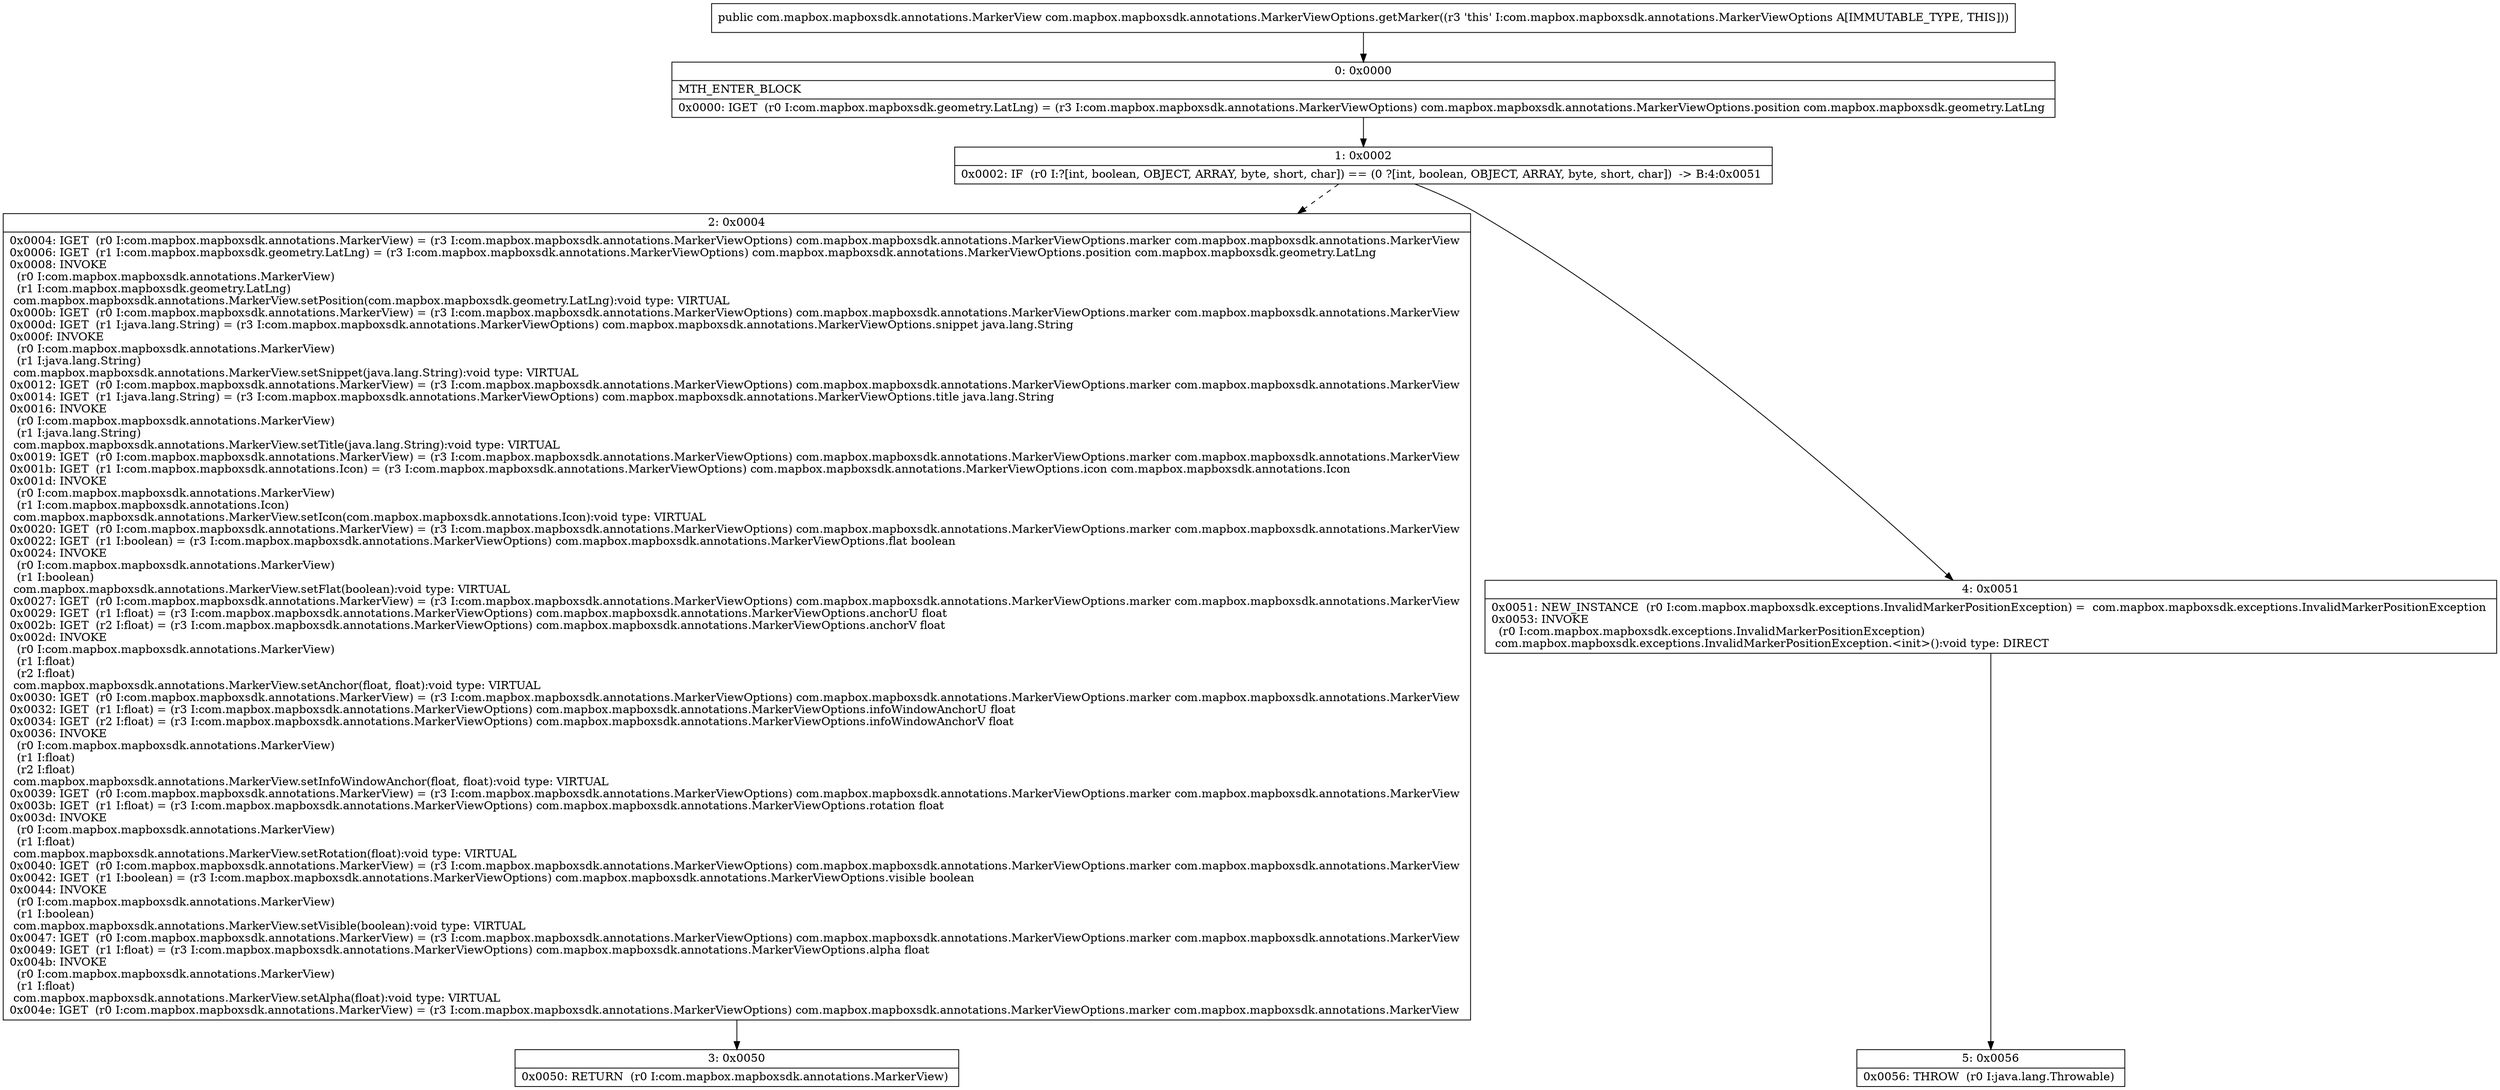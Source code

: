 digraph "CFG forcom.mapbox.mapboxsdk.annotations.MarkerViewOptions.getMarker()Lcom\/mapbox\/mapboxsdk\/annotations\/MarkerView;" {
Node_0 [shape=record,label="{0\:\ 0x0000|MTH_ENTER_BLOCK\l|0x0000: IGET  (r0 I:com.mapbox.mapboxsdk.geometry.LatLng) = (r3 I:com.mapbox.mapboxsdk.annotations.MarkerViewOptions) com.mapbox.mapboxsdk.annotations.MarkerViewOptions.position com.mapbox.mapboxsdk.geometry.LatLng \l}"];
Node_1 [shape=record,label="{1\:\ 0x0002|0x0002: IF  (r0 I:?[int, boolean, OBJECT, ARRAY, byte, short, char]) == (0 ?[int, boolean, OBJECT, ARRAY, byte, short, char])  \-\> B:4:0x0051 \l}"];
Node_2 [shape=record,label="{2\:\ 0x0004|0x0004: IGET  (r0 I:com.mapbox.mapboxsdk.annotations.MarkerView) = (r3 I:com.mapbox.mapboxsdk.annotations.MarkerViewOptions) com.mapbox.mapboxsdk.annotations.MarkerViewOptions.marker com.mapbox.mapboxsdk.annotations.MarkerView \l0x0006: IGET  (r1 I:com.mapbox.mapboxsdk.geometry.LatLng) = (r3 I:com.mapbox.mapboxsdk.annotations.MarkerViewOptions) com.mapbox.mapboxsdk.annotations.MarkerViewOptions.position com.mapbox.mapboxsdk.geometry.LatLng \l0x0008: INVOKE  \l  (r0 I:com.mapbox.mapboxsdk.annotations.MarkerView)\l  (r1 I:com.mapbox.mapboxsdk.geometry.LatLng)\l com.mapbox.mapboxsdk.annotations.MarkerView.setPosition(com.mapbox.mapboxsdk.geometry.LatLng):void type: VIRTUAL \l0x000b: IGET  (r0 I:com.mapbox.mapboxsdk.annotations.MarkerView) = (r3 I:com.mapbox.mapboxsdk.annotations.MarkerViewOptions) com.mapbox.mapboxsdk.annotations.MarkerViewOptions.marker com.mapbox.mapboxsdk.annotations.MarkerView \l0x000d: IGET  (r1 I:java.lang.String) = (r3 I:com.mapbox.mapboxsdk.annotations.MarkerViewOptions) com.mapbox.mapboxsdk.annotations.MarkerViewOptions.snippet java.lang.String \l0x000f: INVOKE  \l  (r0 I:com.mapbox.mapboxsdk.annotations.MarkerView)\l  (r1 I:java.lang.String)\l com.mapbox.mapboxsdk.annotations.MarkerView.setSnippet(java.lang.String):void type: VIRTUAL \l0x0012: IGET  (r0 I:com.mapbox.mapboxsdk.annotations.MarkerView) = (r3 I:com.mapbox.mapboxsdk.annotations.MarkerViewOptions) com.mapbox.mapboxsdk.annotations.MarkerViewOptions.marker com.mapbox.mapboxsdk.annotations.MarkerView \l0x0014: IGET  (r1 I:java.lang.String) = (r3 I:com.mapbox.mapboxsdk.annotations.MarkerViewOptions) com.mapbox.mapboxsdk.annotations.MarkerViewOptions.title java.lang.String \l0x0016: INVOKE  \l  (r0 I:com.mapbox.mapboxsdk.annotations.MarkerView)\l  (r1 I:java.lang.String)\l com.mapbox.mapboxsdk.annotations.MarkerView.setTitle(java.lang.String):void type: VIRTUAL \l0x0019: IGET  (r0 I:com.mapbox.mapboxsdk.annotations.MarkerView) = (r3 I:com.mapbox.mapboxsdk.annotations.MarkerViewOptions) com.mapbox.mapboxsdk.annotations.MarkerViewOptions.marker com.mapbox.mapboxsdk.annotations.MarkerView \l0x001b: IGET  (r1 I:com.mapbox.mapboxsdk.annotations.Icon) = (r3 I:com.mapbox.mapboxsdk.annotations.MarkerViewOptions) com.mapbox.mapboxsdk.annotations.MarkerViewOptions.icon com.mapbox.mapboxsdk.annotations.Icon \l0x001d: INVOKE  \l  (r0 I:com.mapbox.mapboxsdk.annotations.MarkerView)\l  (r1 I:com.mapbox.mapboxsdk.annotations.Icon)\l com.mapbox.mapboxsdk.annotations.MarkerView.setIcon(com.mapbox.mapboxsdk.annotations.Icon):void type: VIRTUAL \l0x0020: IGET  (r0 I:com.mapbox.mapboxsdk.annotations.MarkerView) = (r3 I:com.mapbox.mapboxsdk.annotations.MarkerViewOptions) com.mapbox.mapboxsdk.annotations.MarkerViewOptions.marker com.mapbox.mapboxsdk.annotations.MarkerView \l0x0022: IGET  (r1 I:boolean) = (r3 I:com.mapbox.mapboxsdk.annotations.MarkerViewOptions) com.mapbox.mapboxsdk.annotations.MarkerViewOptions.flat boolean \l0x0024: INVOKE  \l  (r0 I:com.mapbox.mapboxsdk.annotations.MarkerView)\l  (r1 I:boolean)\l com.mapbox.mapboxsdk.annotations.MarkerView.setFlat(boolean):void type: VIRTUAL \l0x0027: IGET  (r0 I:com.mapbox.mapboxsdk.annotations.MarkerView) = (r3 I:com.mapbox.mapboxsdk.annotations.MarkerViewOptions) com.mapbox.mapboxsdk.annotations.MarkerViewOptions.marker com.mapbox.mapboxsdk.annotations.MarkerView \l0x0029: IGET  (r1 I:float) = (r3 I:com.mapbox.mapboxsdk.annotations.MarkerViewOptions) com.mapbox.mapboxsdk.annotations.MarkerViewOptions.anchorU float \l0x002b: IGET  (r2 I:float) = (r3 I:com.mapbox.mapboxsdk.annotations.MarkerViewOptions) com.mapbox.mapboxsdk.annotations.MarkerViewOptions.anchorV float \l0x002d: INVOKE  \l  (r0 I:com.mapbox.mapboxsdk.annotations.MarkerView)\l  (r1 I:float)\l  (r2 I:float)\l com.mapbox.mapboxsdk.annotations.MarkerView.setAnchor(float, float):void type: VIRTUAL \l0x0030: IGET  (r0 I:com.mapbox.mapboxsdk.annotations.MarkerView) = (r3 I:com.mapbox.mapboxsdk.annotations.MarkerViewOptions) com.mapbox.mapboxsdk.annotations.MarkerViewOptions.marker com.mapbox.mapboxsdk.annotations.MarkerView \l0x0032: IGET  (r1 I:float) = (r3 I:com.mapbox.mapboxsdk.annotations.MarkerViewOptions) com.mapbox.mapboxsdk.annotations.MarkerViewOptions.infoWindowAnchorU float \l0x0034: IGET  (r2 I:float) = (r3 I:com.mapbox.mapboxsdk.annotations.MarkerViewOptions) com.mapbox.mapboxsdk.annotations.MarkerViewOptions.infoWindowAnchorV float \l0x0036: INVOKE  \l  (r0 I:com.mapbox.mapboxsdk.annotations.MarkerView)\l  (r1 I:float)\l  (r2 I:float)\l com.mapbox.mapboxsdk.annotations.MarkerView.setInfoWindowAnchor(float, float):void type: VIRTUAL \l0x0039: IGET  (r0 I:com.mapbox.mapboxsdk.annotations.MarkerView) = (r3 I:com.mapbox.mapboxsdk.annotations.MarkerViewOptions) com.mapbox.mapboxsdk.annotations.MarkerViewOptions.marker com.mapbox.mapboxsdk.annotations.MarkerView \l0x003b: IGET  (r1 I:float) = (r3 I:com.mapbox.mapboxsdk.annotations.MarkerViewOptions) com.mapbox.mapboxsdk.annotations.MarkerViewOptions.rotation float \l0x003d: INVOKE  \l  (r0 I:com.mapbox.mapboxsdk.annotations.MarkerView)\l  (r1 I:float)\l com.mapbox.mapboxsdk.annotations.MarkerView.setRotation(float):void type: VIRTUAL \l0x0040: IGET  (r0 I:com.mapbox.mapboxsdk.annotations.MarkerView) = (r3 I:com.mapbox.mapboxsdk.annotations.MarkerViewOptions) com.mapbox.mapboxsdk.annotations.MarkerViewOptions.marker com.mapbox.mapboxsdk.annotations.MarkerView \l0x0042: IGET  (r1 I:boolean) = (r3 I:com.mapbox.mapboxsdk.annotations.MarkerViewOptions) com.mapbox.mapboxsdk.annotations.MarkerViewOptions.visible boolean \l0x0044: INVOKE  \l  (r0 I:com.mapbox.mapboxsdk.annotations.MarkerView)\l  (r1 I:boolean)\l com.mapbox.mapboxsdk.annotations.MarkerView.setVisible(boolean):void type: VIRTUAL \l0x0047: IGET  (r0 I:com.mapbox.mapboxsdk.annotations.MarkerView) = (r3 I:com.mapbox.mapboxsdk.annotations.MarkerViewOptions) com.mapbox.mapboxsdk.annotations.MarkerViewOptions.marker com.mapbox.mapboxsdk.annotations.MarkerView \l0x0049: IGET  (r1 I:float) = (r3 I:com.mapbox.mapboxsdk.annotations.MarkerViewOptions) com.mapbox.mapboxsdk.annotations.MarkerViewOptions.alpha float \l0x004b: INVOKE  \l  (r0 I:com.mapbox.mapboxsdk.annotations.MarkerView)\l  (r1 I:float)\l com.mapbox.mapboxsdk.annotations.MarkerView.setAlpha(float):void type: VIRTUAL \l0x004e: IGET  (r0 I:com.mapbox.mapboxsdk.annotations.MarkerView) = (r3 I:com.mapbox.mapboxsdk.annotations.MarkerViewOptions) com.mapbox.mapboxsdk.annotations.MarkerViewOptions.marker com.mapbox.mapboxsdk.annotations.MarkerView \l}"];
Node_3 [shape=record,label="{3\:\ 0x0050|0x0050: RETURN  (r0 I:com.mapbox.mapboxsdk.annotations.MarkerView) \l}"];
Node_4 [shape=record,label="{4\:\ 0x0051|0x0051: NEW_INSTANCE  (r0 I:com.mapbox.mapboxsdk.exceptions.InvalidMarkerPositionException) =  com.mapbox.mapboxsdk.exceptions.InvalidMarkerPositionException \l0x0053: INVOKE  \l  (r0 I:com.mapbox.mapboxsdk.exceptions.InvalidMarkerPositionException)\l com.mapbox.mapboxsdk.exceptions.InvalidMarkerPositionException.\<init\>():void type: DIRECT \l}"];
Node_5 [shape=record,label="{5\:\ 0x0056|0x0056: THROW  (r0 I:java.lang.Throwable) \l}"];
MethodNode[shape=record,label="{public com.mapbox.mapboxsdk.annotations.MarkerView com.mapbox.mapboxsdk.annotations.MarkerViewOptions.getMarker((r3 'this' I:com.mapbox.mapboxsdk.annotations.MarkerViewOptions A[IMMUTABLE_TYPE, THIS])) }"];
MethodNode -> Node_0;
Node_0 -> Node_1;
Node_1 -> Node_2[style=dashed];
Node_1 -> Node_4;
Node_2 -> Node_3;
Node_4 -> Node_5;
}

